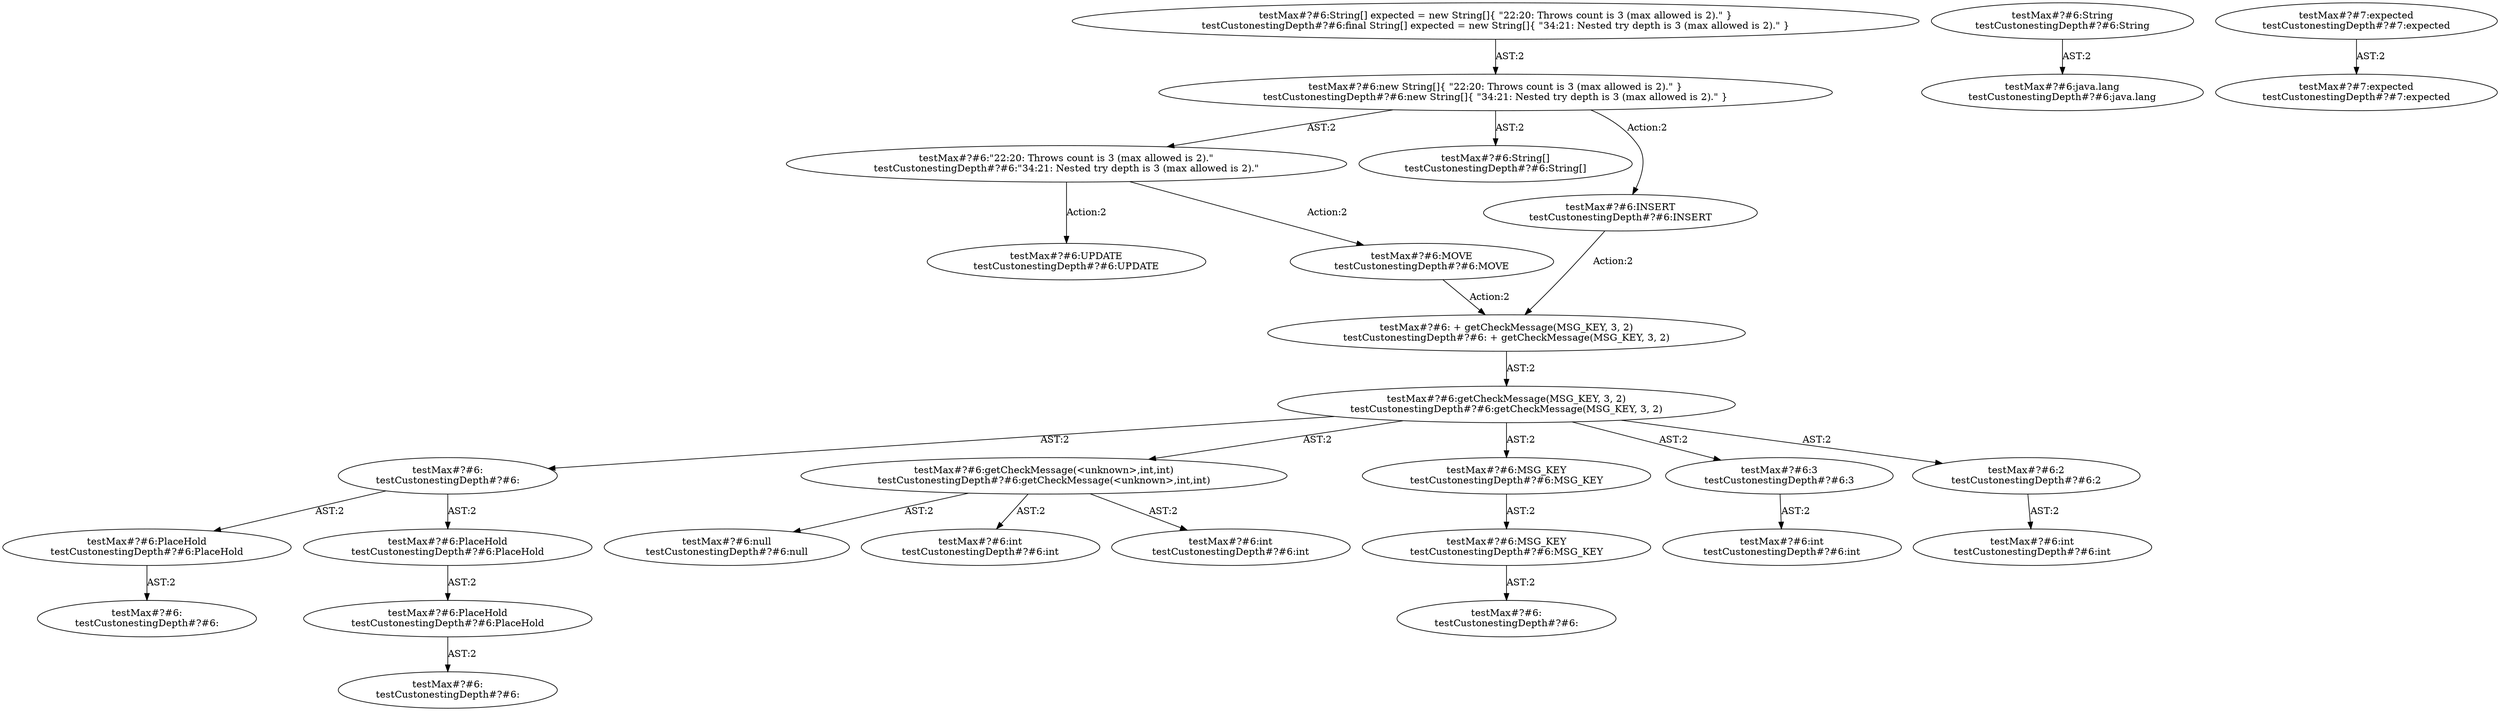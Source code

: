 digraph "Pattern" {
0 [label="testMax#?#6:UPDATE
testCustonestingDepth#?#6:UPDATE" shape=ellipse]
1 [label="testMax#?#6:\"22:20: Throws count is 3 (max allowed is 2).\"
testCustonestingDepth#?#6:\"34:21: Nested try depth is 3 (max allowed is 2).\"" shape=ellipse]
2 [label="testMax#?#6:new String[]\{ \"22:20: Throws count is 3 (max allowed is 2).\" \}
testCustonestingDepth#?#6:new String[]\{ \"34:21: Nested try depth is 3 (max allowed is 2).\" \}" shape=ellipse]
3 [label="testMax#?#6:String[] expected = new String[]\{ \"22:20: Throws count is 3 (max allowed is 2).\" \}
testCustonestingDepth#?#6:final String[] expected = new String[]\{ \"34:21: Nested try depth is 3 (max allowed is 2).\" \}" shape=ellipse]
4 [label="testMax#?#6:String[]
testCustonestingDepth#?#6:String[]" shape=ellipse]
5 [label="testMax#?#6:INSERT
testCustonestingDepth#?#6:INSERT" shape=ellipse]
6 [label="testMax#?#6: + getCheckMessage(MSG_KEY, 3, 2)
testCustonestingDepth#?#6: + getCheckMessage(MSG_KEY, 3, 2)" shape=ellipse]
7 [label="testMax#?#6:String
testCustonestingDepth#?#6:String" shape=ellipse]
8 [label="testMax#?#6:java.lang
testCustonestingDepth#?#6:java.lang" shape=ellipse]
9 [label="testMax#?#6:getCheckMessage(MSG_KEY, 3, 2)
testCustonestingDepth#?#6:getCheckMessage(MSG_KEY, 3, 2)" shape=ellipse]
10 [label="testMax#?#6:
testCustonestingDepth#?#6:" shape=ellipse]
11 [label="testMax#?#7:expected
testCustonestingDepth#?#7:expected" shape=ellipse]
12 [label="testMax#?#7:expected
testCustonestingDepth#?#7:expected" shape=ellipse]
13 [label="testMax#?#6:PlaceHold
testCustonestingDepth#?#6:PlaceHold" shape=ellipse]
14 [label="testMax#?#6:
testCustonestingDepth#?#6:" shape=ellipse]
15 [label="testMax#?#6:PlaceHold
testCustonestingDepth#?#6:PlaceHold" shape=ellipse]
16 [label="testMax#?#6:PlaceHold
testCustonestingDepth#?#6:PlaceHold" shape=ellipse]
17 [label="testMax#?#6:
testCustonestingDepth#?#6:" shape=ellipse]
18 [label="testMax#?#6:getCheckMessage(<unknown>,int,int)
testCustonestingDepth#?#6:getCheckMessage(<unknown>,int,int)" shape=ellipse]
19 [label="testMax#?#6:null
testCustonestingDepth#?#6:null" shape=ellipse]
20 [label="testMax#?#6:int
testCustonestingDepth#?#6:int" shape=ellipse]
21 [label="testMax#?#6:int
testCustonestingDepth#?#6:int" shape=ellipse]
22 [label="testMax#?#6:MSG_KEY
testCustonestingDepth#?#6:MSG_KEY" shape=ellipse]
23 [label="testMax#?#6:MSG_KEY
testCustonestingDepth#?#6:MSG_KEY" shape=ellipse]
24 [label="testMax#?#6:
testCustonestingDepth#?#6:" shape=ellipse]
25 [label="testMax#?#6:3
testCustonestingDepth#?#6:3" shape=ellipse]
26 [label="testMax#?#6:int
testCustonestingDepth#?#6:int" shape=ellipse]
27 [label="testMax#?#6:2
testCustonestingDepth#?#6:2" shape=ellipse]
28 [label="testMax#?#6:int
testCustonestingDepth#?#6:int" shape=ellipse]
29 [label="testMax#?#6:MOVE
testCustonestingDepth#?#6:MOVE" shape=ellipse]
1 -> 0 [label="Action:2"];
1 -> 29 [label="Action:2"];
2 -> 1 [label="AST:2"];
2 -> 4 [label="AST:2"];
2 -> 5 [label="Action:2"];
3 -> 2 [label="AST:2"];
5 -> 6 [label="Action:2"];
6 -> 9 [label="AST:2"];
7 -> 8 [label="AST:2"];
9 -> 10 [label="AST:2"];
9 -> 18 [label="AST:2"];
9 -> 22 [label="AST:2"];
9 -> 25 [label="AST:2"];
9 -> 27 [label="AST:2"];
10 -> 13 [label="AST:2"];
10 -> 15 [label="AST:2"];
11 -> 12 [label="AST:2"];
13 -> 14 [label="AST:2"];
15 -> 16 [label="AST:2"];
16 -> 17 [label="AST:2"];
18 -> 19 [label="AST:2"];
18 -> 20 [label="AST:2"];
18 -> 21 [label="AST:2"];
22 -> 23 [label="AST:2"];
23 -> 24 [label="AST:2"];
25 -> 26 [label="AST:2"];
27 -> 28 [label="AST:2"];
29 -> 6 [label="Action:2"];
}